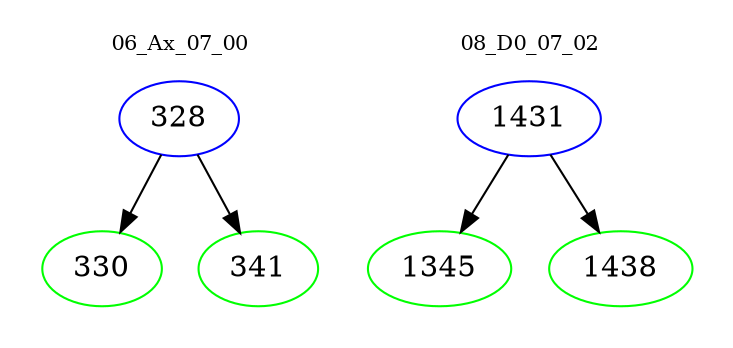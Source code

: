 digraph{
subgraph cluster_0 {
color = white
label = "06_Ax_07_00";
fontsize=10;
T0_328 [label="328", color="blue"]
T0_328 -> T0_330 [color="black"]
T0_330 [label="330", color="green"]
T0_328 -> T0_341 [color="black"]
T0_341 [label="341", color="green"]
}
subgraph cluster_1 {
color = white
label = "08_D0_07_02";
fontsize=10;
T1_1431 [label="1431", color="blue"]
T1_1431 -> T1_1345 [color="black"]
T1_1345 [label="1345", color="green"]
T1_1431 -> T1_1438 [color="black"]
T1_1438 [label="1438", color="green"]
}
}
